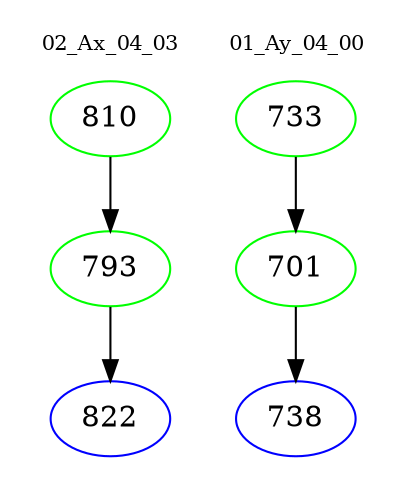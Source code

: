 digraph{
subgraph cluster_0 {
color = white
label = "02_Ax_04_03";
fontsize=10;
T0_810 [label="810", color="green"]
T0_810 -> T0_793 [color="black"]
T0_793 [label="793", color="green"]
T0_793 -> T0_822 [color="black"]
T0_822 [label="822", color="blue"]
}
subgraph cluster_1 {
color = white
label = "01_Ay_04_00";
fontsize=10;
T1_733 [label="733", color="green"]
T1_733 -> T1_701 [color="black"]
T1_701 [label="701", color="green"]
T1_701 -> T1_738 [color="black"]
T1_738 [label="738", color="blue"]
}
}
